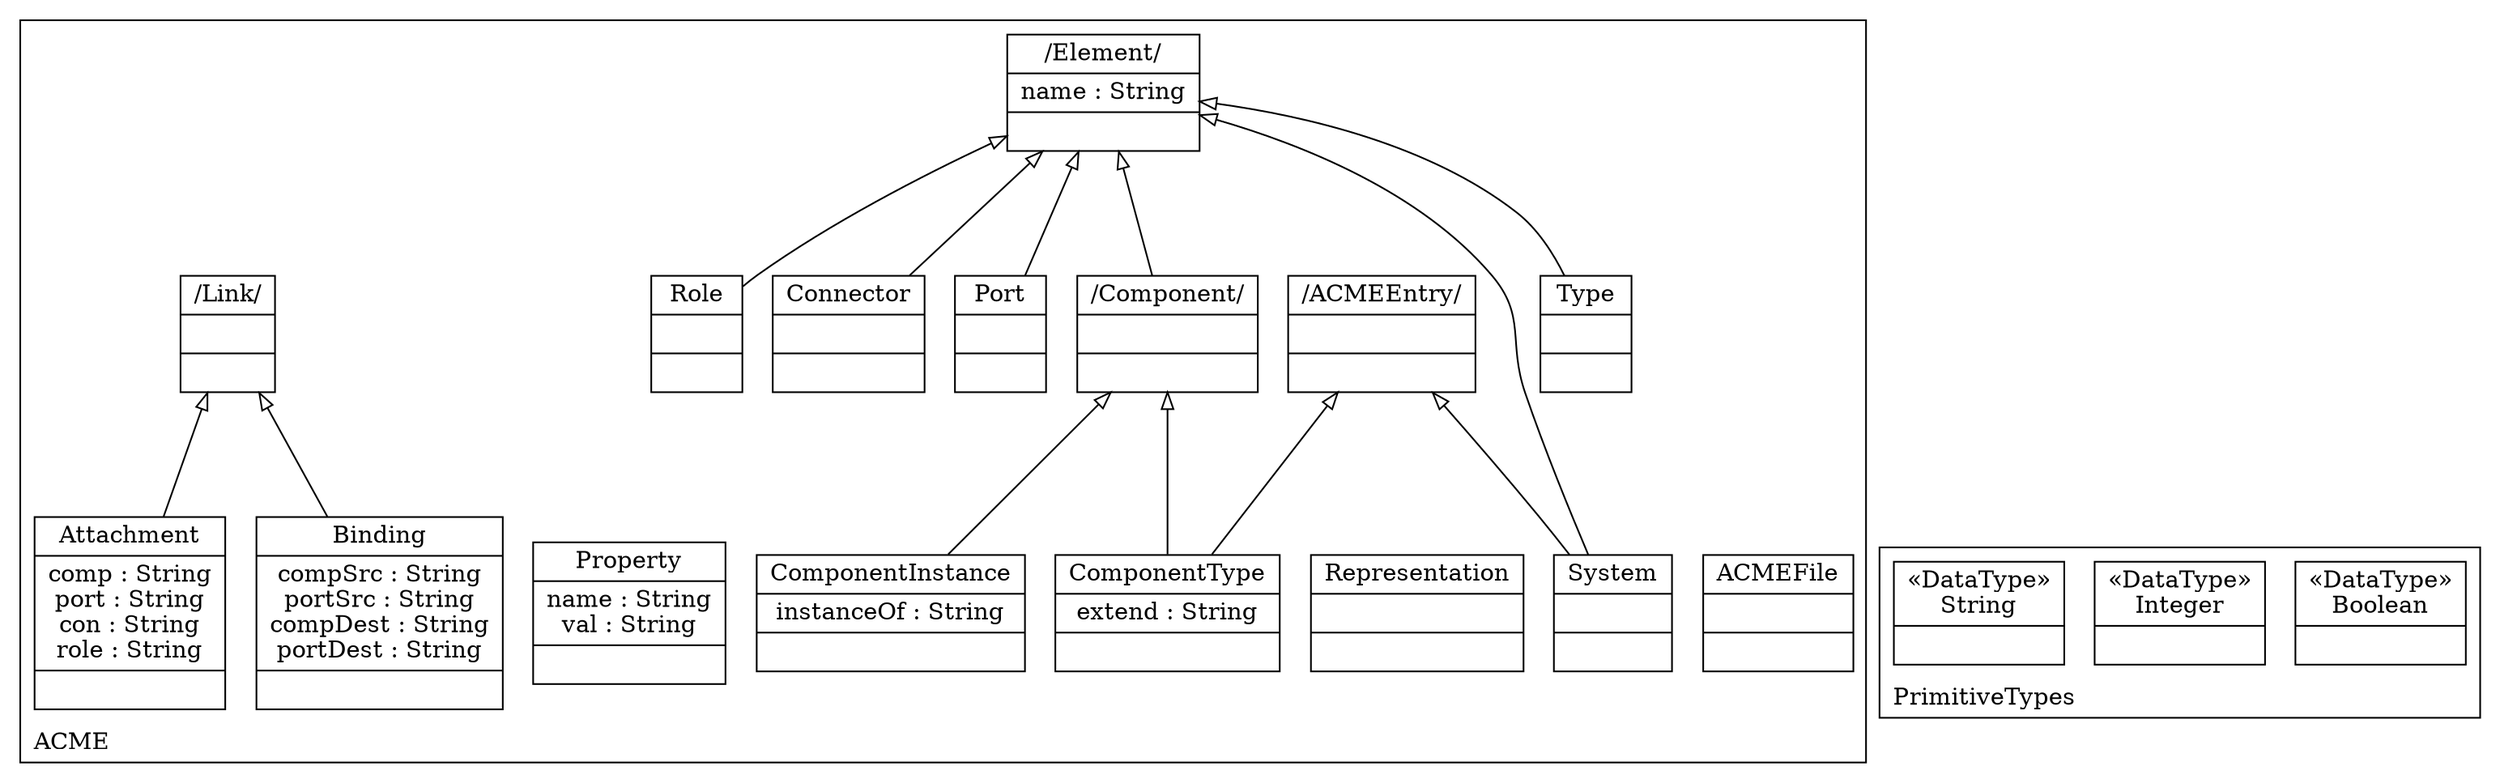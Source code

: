 digraph "KM3 Model in DOT" {
graph[rankdir=BT,labeljust=l,labelloc=t,nodeSep=0.75,compound=true];
 subgraph "cluster_ACME"{
labelloc=t
color=black
label=ACME
 node[shape=record];
ACMEFile[label="{ACMEFile| | }"]
;
 node[shape=record];
ACMEEntry[label="{/ACMEEntry/| | }"]
;
 node[shape=record];
Element[label="{/Element/|name : String| }"]
;
 node[shape=record];
Type[label="{Type| | }"]
 Type->Element[arrowhead=onormal,group=Element,minlen=2,constraint=true,]
;
 node[shape=record];
System[label="{System| | }"]
 System->Element[arrowhead=onormal,group=Element,minlen=2,constraint=true,]
 System->ACMEEntry[arrowhead=onormal,group=ACMEEntry,minlen=2,constraint=true,]
;
 node[shape=record];
Representation[label="{Representation| | }"]
;
 node[shape=record];
Component[label="{/Component/| | }"]
 Component->Element[arrowhead=onormal,group=Element,minlen=2,constraint=true,]
;
 node[shape=record];
ComponentInstance[label="{ComponentInstance|instanceOf : String| }"]
 ComponentInstance->Component[arrowhead=onormal,group=Component,minlen=2,constraint=true,]
;
 node[shape=record];
ComponentType[label="{ComponentType|extend : String| }"]
 ComponentType->Component[arrowhead=onormal,group=Component,minlen=2,constraint=true,]
 ComponentType->ACMEEntry[arrowhead=onormal,group=ACMEEntry,minlen=2,constraint=true,]
;
 node[shape=record];
Port[label="{Port| | }"]
 Port->Element[arrowhead=onormal,group=Element,minlen=2,constraint=true,]
;
 node[shape=record];
Connector[label="{Connector| | }"]
 Connector->Element[arrowhead=onormal,group=Element,minlen=2,constraint=true,]
;
 node[shape=record];
Role[label="{Role| | }"]
 Role->Element[arrowhead=onormal,group=Element,minlen=2,constraint=true,]
;
 node[shape=record];
Property[label="{Property|name : String\nval : String| }"]
;
 node[shape=record];
Link[label="{/Link/| | }"]
;
 node[shape=record];
Attachment[label="{Attachment|comp : String\nport : String\ncon : String\nrole : String| }"]
 Attachment->Link[arrowhead=onormal,group=Link,minlen=2,constraint=true,]
;
 node[shape=record];
Binding[label="{Binding|compSrc : String\nportSrc : String\ncompDest : String\nportDest : String| }"]
 Binding->Link[arrowhead=onormal,group=Link,minlen=2,constraint=true,]
;

} subgraph "cluster_PrimitiveTypes"{
labelloc=t
color=black
label=PrimitiveTypes
 node[shape=record];
Boolean[label="{&#171;DataType&#187;\nBoolean|}"]
;
 node[shape=record];
Integer[label="{&#171;DataType&#187;\nInteger|}"]
;
 node[shape=record];
String[label="{&#171;DataType&#187;\nString|}"]
;

}
}